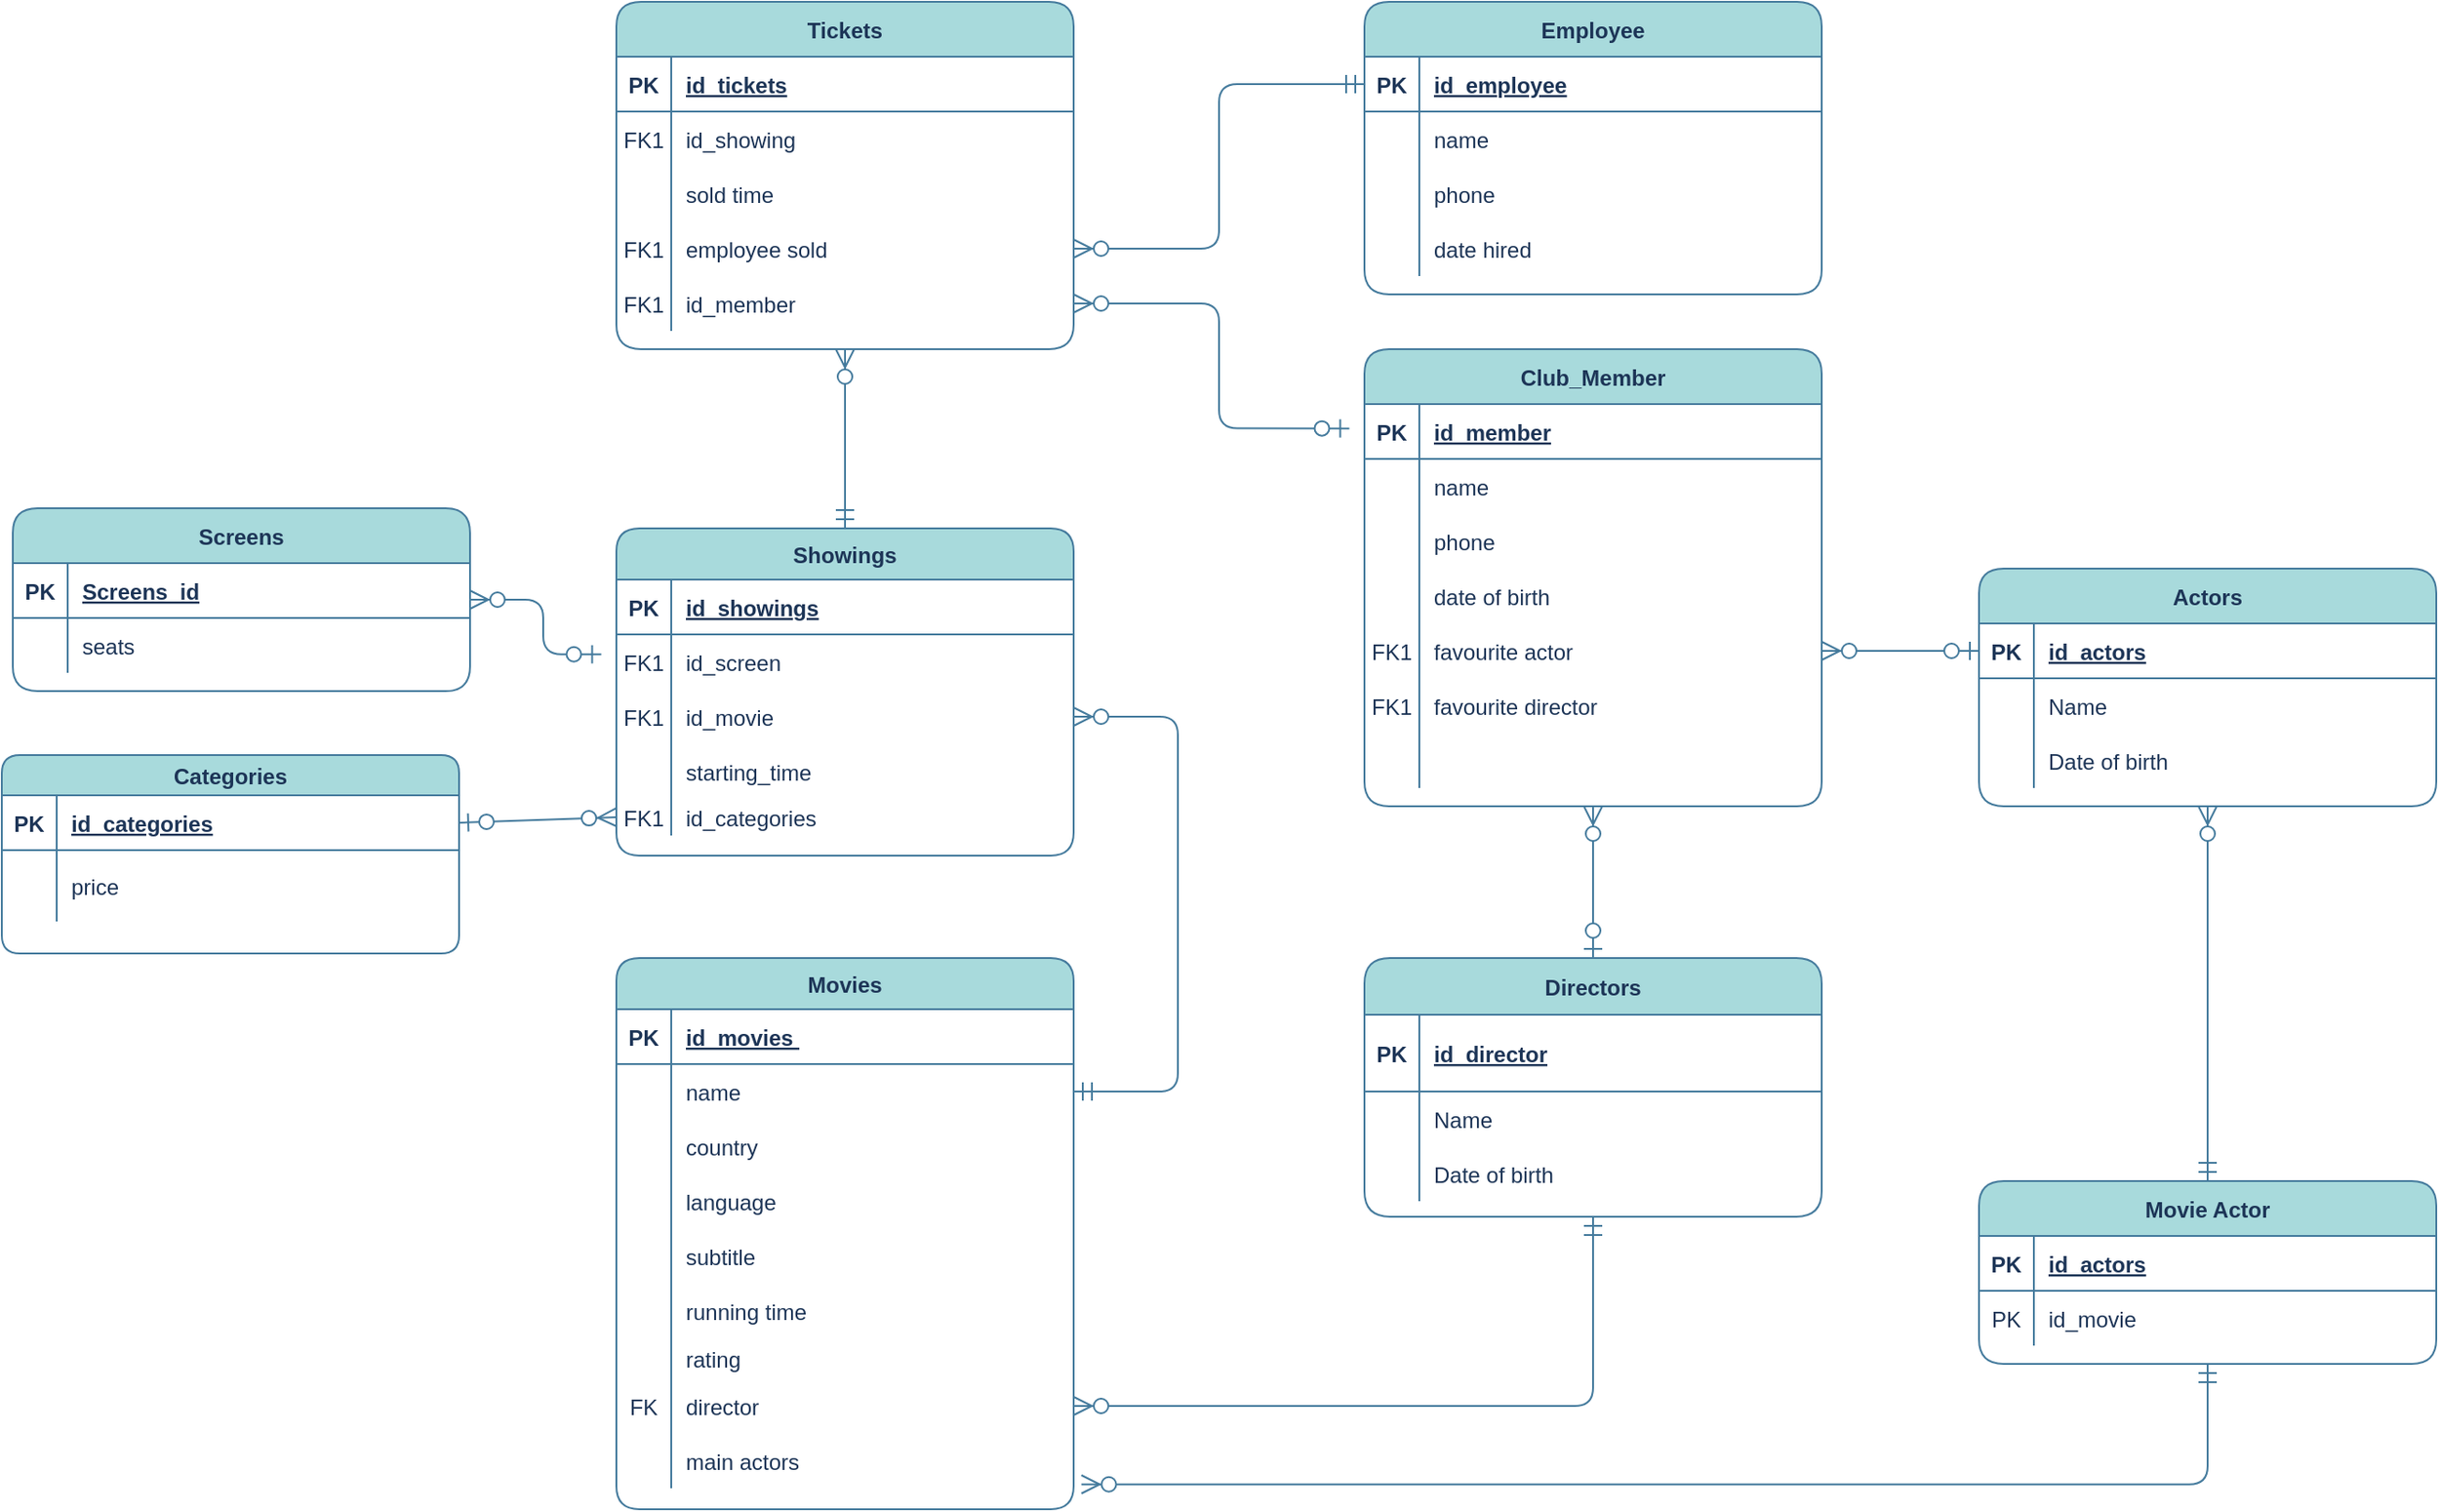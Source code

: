<mxfile version="26.0.13">
  <diagram id="R2lEEEUBdFMjLlhIrx00" name="Page-1">
    <mxGraphModel dx="1913" dy="2176" grid="0" gridSize="8" guides="1" tooltips="1" connect="1" arrows="1" fold="1" page="0" pageScale="1" pageWidth="850" pageHeight="1100" background="none" math="0" shadow="0" adaptiveColors="auto" extFonts="Permanent Marker^https://fonts.googleapis.com/css?family=Permanent+Marker">
      <root>
        <mxCell id="0" />
        <mxCell id="1" parent="0" />
        <mxCell id="C-vyLk0tnHw3VtMMgP7b-2" value="Movies" style="shape=table;startSize=28;container=1;collapsible=1;childLayout=tableLayout;fixedRows=1;rowLines=0;fontStyle=1;align=center;resizeLast=1;labelBackgroundColor=none;fillColor=#A8DADC;strokeColor=#457B9D;fontColor=#1D3557;rounded=1;" parent="1" vertex="1">
          <mxGeometry x="81" y="-497" width="250" height="301.5" as="geometry" />
        </mxCell>
        <mxCell id="C-vyLk0tnHw3VtMMgP7b-3" value="" style="shape=partialRectangle;collapsible=0;dropTarget=0;pointerEvents=0;fillColor=none;points=[[0,0.5],[1,0.5]];portConstraint=eastwest;top=0;left=0;right=0;bottom=1;labelBackgroundColor=none;strokeColor=#457B9D;fontColor=#1D3557;rounded=1;" parent="C-vyLk0tnHw3VtMMgP7b-2" vertex="1">
          <mxGeometry y="28" width="250" height="30" as="geometry" />
        </mxCell>
        <mxCell id="C-vyLk0tnHw3VtMMgP7b-4" value="PK" style="shape=partialRectangle;overflow=hidden;connectable=0;fillColor=none;top=0;left=0;bottom=0;right=0;fontStyle=1;labelBackgroundColor=none;strokeColor=#457B9D;fontColor=#1D3557;rounded=1;" parent="C-vyLk0tnHw3VtMMgP7b-3" vertex="1">
          <mxGeometry width="30" height="30" as="geometry">
            <mxRectangle width="30" height="30" as="alternateBounds" />
          </mxGeometry>
        </mxCell>
        <mxCell id="C-vyLk0tnHw3VtMMgP7b-5" value="id_movies " style="shape=partialRectangle;overflow=hidden;connectable=0;fillColor=none;top=0;left=0;bottom=0;right=0;align=left;spacingLeft=6;fontStyle=5;labelBackgroundColor=none;strokeColor=#457B9D;fontColor=#1D3557;rounded=1;" parent="C-vyLk0tnHw3VtMMgP7b-3" vertex="1">
          <mxGeometry x="30" width="220" height="30" as="geometry">
            <mxRectangle width="220" height="30" as="alternateBounds" />
          </mxGeometry>
        </mxCell>
        <mxCell id="C-vyLk0tnHw3VtMMgP7b-6" value="" style="shape=partialRectangle;collapsible=0;dropTarget=0;pointerEvents=0;fillColor=none;points=[[0,0.5],[1,0.5]];portConstraint=eastwest;top=0;left=0;right=0;bottom=0;labelBackgroundColor=none;strokeColor=#457B9D;fontColor=#1D3557;rounded=1;" parent="C-vyLk0tnHw3VtMMgP7b-2" vertex="1">
          <mxGeometry y="58" width="250" height="30" as="geometry" />
        </mxCell>
        <mxCell id="C-vyLk0tnHw3VtMMgP7b-7" value="" style="shape=partialRectangle;overflow=hidden;connectable=0;fillColor=none;top=0;left=0;bottom=0;right=0;labelBackgroundColor=none;strokeColor=#457B9D;fontColor=#1D3557;rounded=1;" parent="C-vyLk0tnHw3VtMMgP7b-6" vertex="1">
          <mxGeometry width="30" height="30" as="geometry">
            <mxRectangle width="30" height="30" as="alternateBounds" />
          </mxGeometry>
        </mxCell>
        <mxCell id="C-vyLk0tnHw3VtMMgP7b-8" value="name" style="shape=partialRectangle;overflow=hidden;connectable=0;fillColor=none;top=0;left=0;bottom=0;right=0;align=left;spacingLeft=6;labelBackgroundColor=none;strokeColor=#457B9D;fontColor=#1D3557;rounded=1;" parent="C-vyLk0tnHw3VtMMgP7b-6" vertex="1">
          <mxGeometry x="30" width="220" height="30" as="geometry">
            <mxRectangle width="220" height="30" as="alternateBounds" />
          </mxGeometry>
        </mxCell>
        <mxCell id="C-vyLk0tnHw3VtMMgP7b-9" value="" style="shape=partialRectangle;collapsible=0;dropTarget=0;pointerEvents=0;fillColor=none;points=[[0,0.5],[1,0.5]];portConstraint=eastwest;top=0;left=0;right=0;bottom=0;labelBackgroundColor=none;strokeColor=#457B9D;fontColor=#1D3557;rounded=1;" parent="C-vyLk0tnHw3VtMMgP7b-2" vertex="1">
          <mxGeometry y="88" width="250" height="30" as="geometry" />
        </mxCell>
        <mxCell id="C-vyLk0tnHw3VtMMgP7b-10" value="" style="shape=partialRectangle;overflow=hidden;connectable=0;fillColor=none;top=0;left=0;bottom=0;right=0;labelBackgroundColor=none;strokeColor=#457B9D;fontColor=#1D3557;rounded=1;" parent="C-vyLk0tnHw3VtMMgP7b-9" vertex="1">
          <mxGeometry width="30" height="30" as="geometry">
            <mxRectangle width="30" height="30" as="alternateBounds" />
          </mxGeometry>
        </mxCell>
        <mxCell id="C-vyLk0tnHw3VtMMgP7b-11" value="country" style="shape=partialRectangle;overflow=hidden;connectable=0;fillColor=none;top=0;left=0;bottom=0;right=0;align=left;spacingLeft=6;labelBackgroundColor=none;strokeColor=#457B9D;fontColor=#1D3557;rounded=1;" parent="C-vyLk0tnHw3VtMMgP7b-9" vertex="1">
          <mxGeometry x="30" width="220" height="30" as="geometry">
            <mxRectangle width="220" height="30" as="alternateBounds" />
          </mxGeometry>
        </mxCell>
        <mxCell id="Rgmt9jGIF12TyzHZUMF7-8" value="" style="shape=partialRectangle;collapsible=0;dropTarget=0;pointerEvents=0;fillColor=none;points=[[0,0.5],[1,0.5]];portConstraint=eastwest;top=0;left=0;right=0;bottom=0;labelBackgroundColor=none;strokeColor=#457B9D;fontColor=#1D3557;rounded=1;" parent="C-vyLk0tnHw3VtMMgP7b-2" vertex="1">
          <mxGeometry y="118" width="250" height="30" as="geometry" />
        </mxCell>
        <mxCell id="Rgmt9jGIF12TyzHZUMF7-9" value="" style="shape=partialRectangle;overflow=hidden;connectable=0;fillColor=none;top=0;left=0;bottom=0;right=0;labelBackgroundColor=none;strokeColor=#457B9D;fontColor=#1D3557;rounded=1;" parent="Rgmt9jGIF12TyzHZUMF7-8" vertex="1">
          <mxGeometry width="30" height="30" as="geometry">
            <mxRectangle width="30" height="30" as="alternateBounds" />
          </mxGeometry>
        </mxCell>
        <mxCell id="Rgmt9jGIF12TyzHZUMF7-10" value="language" style="shape=partialRectangle;overflow=hidden;connectable=0;fillColor=none;top=0;left=0;bottom=0;right=0;align=left;spacingLeft=6;labelBackgroundColor=none;strokeColor=#457B9D;fontColor=#1D3557;rounded=1;" parent="Rgmt9jGIF12TyzHZUMF7-8" vertex="1">
          <mxGeometry x="30" width="220" height="30" as="geometry">
            <mxRectangle width="220" height="30" as="alternateBounds" />
          </mxGeometry>
        </mxCell>
        <mxCell id="Rgmt9jGIF12TyzHZUMF7-37" value="" style="shape=partialRectangle;collapsible=0;dropTarget=0;pointerEvents=0;fillColor=none;points=[[0,0.5],[1,0.5]];portConstraint=eastwest;top=0;left=0;right=0;bottom=0;labelBackgroundColor=none;strokeColor=#457B9D;fontColor=#1D3557;rounded=1;" parent="C-vyLk0tnHw3VtMMgP7b-2" vertex="1">
          <mxGeometry y="148" width="250" height="30" as="geometry" />
        </mxCell>
        <mxCell id="Rgmt9jGIF12TyzHZUMF7-38" value="" style="shape=partialRectangle;overflow=hidden;connectable=0;fillColor=none;top=0;left=0;bottom=0;right=0;labelBackgroundColor=none;strokeColor=#457B9D;fontColor=#1D3557;rounded=1;" parent="Rgmt9jGIF12TyzHZUMF7-37" vertex="1">
          <mxGeometry width="30" height="30" as="geometry">
            <mxRectangle width="30" height="30" as="alternateBounds" />
          </mxGeometry>
        </mxCell>
        <mxCell id="Rgmt9jGIF12TyzHZUMF7-39" value="subtitle" style="shape=partialRectangle;overflow=hidden;connectable=0;fillColor=none;top=0;left=0;bottom=0;right=0;align=left;spacingLeft=6;labelBackgroundColor=none;strokeColor=#457B9D;fontColor=#1D3557;rounded=1;" parent="Rgmt9jGIF12TyzHZUMF7-37" vertex="1">
          <mxGeometry x="30" width="220" height="30" as="geometry">
            <mxRectangle width="220" height="30" as="alternateBounds" />
          </mxGeometry>
        </mxCell>
        <mxCell id="Rgmt9jGIF12TyzHZUMF7-40" value="" style="shape=partialRectangle;collapsible=0;dropTarget=0;pointerEvents=0;fillColor=none;points=[[0,0.5],[1,0.5]];portConstraint=eastwest;top=0;left=0;right=0;bottom=0;labelBackgroundColor=none;strokeColor=#457B9D;fontColor=#1D3557;rounded=1;" parent="C-vyLk0tnHw3VtMMgP7b-2" vertex="1">
          <mxGeometry y="178" width="250" height="30" as="geometry" />
        </mxCell>
        <mxCell id="Rgmt9jGIF12TyzHZUMF7-41" value="" style="shape=partialRectangle;overflow=hidden;connectable=0;fillColor=none;top=0;left=0;bottom=0;right=0;labelBackgroundColor=none;strokeColor=#457B9D;fontColor=#1D3557;rounded=1;" parent="Rgmt9jGIF12TyzHZUMF7-40" vertex="1">
          <mxGeometry width="30" height="30" as="geometry">
            <mxRectangle width="30" height="30" as="alternateBounds" />
          </mxGeometry>
        </mxCell>
        <mxCell id="Rgmt9jGIF12TyzHZUMF7-42" value="running time" style="shape=partialRectangle;overflow=hidden;connectable=0;fillColor=none;top=0;left=0;bottom=0;right=0;align=left;spacingLeft=6;labelBackgroundColor=none;strokeColor=#457B9D;fontColor=#1D3557;rounded=1;" parent="Rgmt9jGIF12TyzHZUMF7-40" vertex="1">
          <mxGeometry x="30" width="220" height="30" as="geometry">
            <mxRectangle width="220" height="30" as="alternateBounds" />
          </mxGeometry>
        </mxCell>
        <mxCell id="Rgmt9jGIF12TyzHZUMF7-43" value="" style="shape=partialRectangle;collapsible=0;dropTarget=0;pointerEvents=0;fillColor=none;points=[[0,0.5],[1,0.5]];portConstraint=eastwest;top=0;left=0;right=0;bottom=0;labelBackgroundColor=none;strokeColor=#457B9D;fontColor=#1D3557;rounded=1;" parent="C-vyLk0tnHw3VtMMgP7b-2" vertex="1">
          <mxGeometry y="208" width="250" height="22" as="geometry" />
        </mxCell>
        <mxCell id="Rgmt9jGIF12TyzHZUMF7-44" value="" style="shape=partialRectangle;overflow=hidden;connectable=0;fillColor=none;top=0;left=0;bottom=0;right=0;labelBackgroundColor=none;strokeColor=#457B9D;fontColor=#1D3557;rounded=1;" parent="Rgmt9jGIF12TyzHZUMF7-43" vertex="1">
          <mxGeometry width="30" height="22" as="geometry">
            <mxRectangle width="30" height="22" as="alternateBounds" />
          </mxGeometry>
        </mxCell>
        <mxCell id="Rgmt9jGIF12TyzHZUMF7-45" value="rating" style="shape=partialRectangle;overflow=hidden;connectable=0;fillColor=none;top=0;left=0;bottom=0;right=0;align=left;spacingLeft=6;labelBackgroundColor=none;strokeColor=#457B9D;fontColor=#1D3557;rounded=1;" parent="Rgmt9jGIF12TyzHZUMF7-43" vertex="1">
          <mxGeometry x="30" width="220" height="22" as="geometry">
            <mxRectangle width="220" height="22" as="alternateBounds" />
          </mxGeometry>
        </mxCell>
        <mxCell id="Rgmt9jGIF12TyzHZUMF7-46" value="" style="shape=partialRectangle;collapsible=0;dropTarget=0;pointerEvents=0;fillColor=none;points=[[0,0.5],[1,0.5]];portConstraint=eastwest;top=0;left=0;right=0;bottom=0;labelBackgroundColor=none;strokeColor=#457B9D;fontColor=#1D3557;rounded=1;" parent="C-vyLk0tnHw3VtMMgP7b-2" vertex="1">
          <mxGeometry y="230" width="250" height="30" as="geometry" />
        </mxCell>
        <mxCell id="Rgmt9jGIF12TyzHZUMF7-47" value="FK" style="shape=partialRectangle;overflow=hidden;connectable=0;fillColor=none;top=0;left=0;bottom=0;right=0;labelBackgroundColor=none;strokeColor=#457B9D;fontColor=#1D3557;rounded=1;" parent="Rgmt9jGIF12TyzHZUMF7-46" vertex="1">
          <mxGeometry width="30" height="30" as="geometry">
            <mxRectangle width="30" height="30" as="alternateBounds" />
          </mxGeometry>
        </mxCell>
        <mxCell id="Rgmt9jGIF12TyzHZUMF7-48" value="director" style="shape=partialRectangle;overflow=hidden;connectable=0;fillColor=none;top=0;left=0;bottom=0;right=0;align=left;spacingLeft=6;labelBackgroundColor=none;strokeColor=#457B9D;fontColor=#1D3557;rounded=1;" parent="Rgmt9jGIF12TyzHZUMF7-46" vertex="1">
          <mxGeometry x="30" width="220" height="30" as="geometry">
            <mxRectangle width="220" height="30" as="alternateBounds" />
          </mxGeometry>
        </mxCell>
        <mxCell id="Rgmt9jGIF12TyzHZUMF7-49" value="" style="shape=partialRectangle;collapsible=0;dropTarget=0;pointerEvents=0;fillColor=none;points=[[0,0.5],[1,0.5]];portConstraint=eastwest;top=0;left=0;right=0;bottom=0;labelBackgroundColor=none;strokeColor=#457B9D;fontColor=#1D3557;rounded=1;" parent="C-vyLk0tnHw3VtMMgP7b-2" vertex="1">
          <mxGeometry y="260" width="250" height="30" as="geometry" />
        </mxCell>
        <mxCell id="Rgmt9jGIF12TyzHZUMF7-50" value="" style="shape=partialRectangle;overflow=hidden;connectable=0;fillColor=none;top=0;left=0;bottom=0;right=0;labelBackgroundColor=none;strokeColor=#457B9D;fontColor=#1D3557;rounded=1;" parent="Rgmt9jGIF12TyzHZUMF7-49" vertex="1">
          <mxGeometry width="30" height="30" as="geometry">
            <mxRectangle width="30" height="30" as="alternateBounds" />
          </mxGeometry>
        </mxCell>
        <mxCell id="Rgmt9jGIF12TyzHZUMF7-51" value="main actors" style="shape=partialRectangle;overflow=hidden;connectable=0;fillColor=none;top=0;left=0;bottom=0;right=0;align=left;spacingLeft=6;labelBackgroundColor=none;strokeColor=#457B9D;fontColor=#1D3557;rounded=1;" parent="Rgmt9jGIF12TyzHZUMF7-49" vertex="1">
          <mxGeometry x="30" width="220" height="30" as="geometry">
            <mxRectangle width="220" height="30" as="alternateBounds" />
          </mxGeometry>
        </mxCell>
        <mxCell id="C-vyLk0tnHw3VtMMgP7b-13" value="Directors" style="shape=table;startSize=31;container=1;collapsible=1;childLayout=tableLayout;fixedRows=1;rowLines=0;fontStyle=1;align=center;resizeLast=1;labelBackgroundColor=none;fillColor=#A8DADC;strokeColor=#457B9D;fontColor=#1D3557;rounded=1;" parent="1" vertex="1">
          <mxGeometry x="490" y="-497" width="250" height="141.5" as="geometry" />
        </mxCell>
        <mxCell id="C-vyLk0tnHw3VtMMgP7b-14" value="" style="shape=partialRectangle;collapsible=0;dropTarget=0;pointerEvents=0;fillColor=none;points=[[0,0.5],[1,0.5]];portConstraint=eastwest;top=0;left=0;right=0;bottom=1;labelBackgroundColor=none;strokeColor=#457B9D;fontColor=#1D3557;rounded=1;" parent="C-vyLk0tnHw3VtMMgP7b-13" vertex="1">
          <mxGeometry y="31" width="250" height="42" as="geometry" />
        </mxCell>
        <mxCell id="C-vyLk0tnHw3VtMMgP7b-15" value="PK" style="shape=partialRectangle;overflow=hidden;connectable=0;fillColor=none;top=0;left=0;bottom=0;right=0;fontStyle=1;labelBackgroundColor=none;strokeColor=#457B9D;fontColor=#1D3557;rounded=1;" parent="C-vyLk0tnHw3VtMMgP7b-14" vertex="1">
          <mxGeometry width="30" height="42" as="geometry">
            <mxRectangle width="30" height="42" as="alternateBounds" />
          </mxGeometry>
        </mxCell>
        <mxCell id="C-vyLk0tnHw3VtMMgP7b-16" value="id_director" style="shape=partialRectangle;overflow=hidden;connectable=0;fillColor=none;top=0;left=0;bottom=0;right=0;align=left;spacingLeft=6;fontStyle=5;labelBackgroundColor=none;strokeColor=#457B9D;fontColor=#1D3557;rounded=1;" parent="C-vyLk0tnHw3VtMMgP7b-14" vertex="1">
          <mxGeometry x="30" width="220" height="42" as="geometry">
            <mxRectangle width="220" height="42" as="alternateBounds" />
          </mxGeometry>
        </mxCell>
        <mxCell id="C-vyLk0tnHw3VtMMgP7b-17" value="" style="shape=partialRectangle;collapsible=0;dropTarget=0;pointerEvents=0;fillColor=none;points=[[0,0.5],[1,0.5]];portConstraint=eastwest;top=0;left=0;right=0;bottom=0;labelBackgroundColor=none;strokeColor=#457B9D;fontColor=#1D3557;rounded=1;" parent="C-vyLk0tnHw3VtMMgP7b-13" vertex="1">
          <mxGeometry y="73" width="250" height="30" as="geometry" />
        </mxCell>
        <mxCell id="C-vyLk0tnHw3VtMMgP7b-18" value="" style="shape=partialRectangle;overflow=hidden;connectable=0;fillColor=none;top=0;left=0;bottom=0;right=0;labelBackgroundColor=none;strokeColor=#457B9D;fontColor=#1D3557;rounded=1;" parent="C-vyLk0tnHw3VtMMgP7b-17" vertex="1">
          <mxGeometry width="30" height="30" as="geometry">
            <mxRectangle width="30" height="30" as="alternateBounds" />
          </mxGeometry>
        </mxCell>
        <mxCell id="C-vyLk0tnHw3VtMMgP7b-19" value="Name" style="shape=partialRectangle;overflow=hidden;connectable=0;fillColor=none;top=0;left=0;bottom=0;right=0;align=left;spacingLeft=6;labelBackgroundColor=none;strokeColor=#457B9D;fontColor=#1D3557;rounded=1;" parent="C-vyLk0tnHw3VtMMgP7b-17" vertex="1">
          <mxGeometry x="30" width="220" height="30" as="geometry">
            <mxRectangle width="220" height="30" as="alternateBounds" />
          </mxGeometry>
        </mxCell>
        <mxCell id="Rgmt9jGIF12TyzHZUMF7-204" value="" style="shape=partialRectangle;collapsible=0;dropTarget=0;pointerEvents=0;fillColor=none;points=[[0,0.5],[1,0.5]];portConstraint=eastwest;top=0;left=0;right=0;bottom=0;labelBackgroundColor=none;strokeColor=#457B9D;fontColor=#1D3557;rounded=1;" parent="C-vyLk0tnHw3VtMMgP7b-13" vertex="1">
          <mxGeometry y="103" width="250" height="30" as="geometry" />
        </mxCell>
        <mxCell id="Rgmt9jGIF12TyzHZUMF7-205" value="" style="shape=partialRectangle;overflow=hidden;connectable=0;fillColor=none;top=0;left=0;bottom=0;right=0;labelBackgroundColor=none;strokeColor=#457B9D;fontColor=#1D3557;rounded=1;" parent="Rgmt9jGIF12TyzHZUMF7-204" vertex="1">
          <mxGeometry width="30" height="30" as="geometry">
            <mxRectangle width="30" height="30" as="alternateBounds" />
          </mxGeometry>
        </mxCell>
        <mxCell id="Rgmt9jGIF12TyzHZUMF7-206" value="Date of birth" style="shape=partialRectangle;overflow=hidden;connectable=0;fillColor=none;top=0;left=0;bottom=0;right=0;align=left;spacingLeft=6;labelBackgroundColor=none;strokeColor=#457B9D;fontColor=#1D3557;rounded=1;" parent="Rgmt9jGIF12TyzHZUMF7-204" vertex="1">
          <mxGeometry x="30" width="220" height="30" as="geometry">
            <mxRectangle width="220" height="30" as="alternateBounds" />
          </mxGeometry>
        </mxCell>
        <mxCell id="C-vyLk0tnHw3VtMMgP7b-23" value="Screens" style="shape=table;startSize=30;container=1;collapsible=1;childLayout=tableLayout;fixedRows=1;rowLines=0;fontStyle=1;align=center;resizeLast=1;labelBackgroundColor=none;fillColor=#A8DADC;strokeColor=#457B9D;fontColor=#1D3557;rounded=1;" parent="1" vertex="1">
          <mxGeometry x="-249" y="-743" width="250" height="100" as="geometry" />
        </mxCell>
        <mxCell id="C-vyLk0tnHw3VtMMgP7b-24" value="" style="shape=partialRectangle;collapsible=0;dropTarget=0;pointerEvents=0;fillColor=none;points=[[0,0.5],[1,0.5]];portConstraint=eastwest;top=0;left=0;right=0;bottom=1;labelBackgroundColor=none;strokeColor=#457B9D;fontColor=#1D3557;rounded=1;" parent="C-vyLk0tnHw3VtMMgP7b-23" vertex="1">
          <mxGeometry y="30" width="250" height="30" as="geometry" />
        </mxCell>
        <mxCell id="C-vyLk0tnHw3VtMMgP7b-25" value="PK" style="shape=partialRectangle;overflow=hidden;connectable=0;fillColor=none;top=0;left=0;bottom=0;right=0;fontStyle=1;labelBackgroundColor=none;strokeColor=#457B9D;fontColor=#1D3557;rounded=1;" parent="C-vyLk0tnHw3VtMMgP7b-24" vertex="1">
          <mxGeometry width="30" height="30" as="geometry">
            <mxRectangle width="30" height="30" as="alternateBounds" />
          </mxGeometry>
        </mxCell>
        <mxCell id="C-vyLk0tnHw3VtMMgP7b-26" value="Screens_id" style="shape=partialRectangle;overflow=hidden;connectable=0;fillColor=none;top=0;left=0;bottom=0;right=0;align=left;spacingLeft=6;fontStyle=5;labelBackgroundColor=none;strokeColor=#457B9D;fontColor=#1D3557;rounded=1;" parent="C-vyLk0tnHw3VtMMgP7b-24" vertex="1">
          <mxGeometry x="30" width="220" height="30" as="geometry">
            <mxRectangle width="220" height="30" as="alternateBounds" />
          </mxGeometry>
        </mxCell>
        <mxCell id="C-vyLk0tnHw3VtMMgP7b-27" value="" style="shape=partialRectangle;collapsible=0;dropTarget=0;pointerEvents=0;fillColor=none;points=[[0,0.5],[1,0.5]];portConstraint=eastwest;top=0;left=0;right=0;bottom=0;labelBackgroundColor=none;strokeColor=#457B9D;fontColor=#1D3557;rounded=1;" parent="C-vyLk0tnHw3VtMMgP7b-23" vertex="1">
          <mxGeometry y="60" width="250" height="30" as="geometry" />
        </mxCell>
        <mxCell id="C-vyLk0tnHw3VtMMgP7b-28" value="" style="shape=partialRectangle;overflow=hidden;connectable=0;fillColor=none;top=0;left=0;bottom=0;right=0;labelBackgroundColor=none;strokeColor=#457B9D;fontColor=#1D3557;rounded=1;" parent="C-vyLk0tnHw3VtMMgP7b-27" vertex="1">
          <mxGeometry width="30" height="30" as="geometry">
            <mxRectangle width="30" height="30" as="alternateBounds" />
          </mxGeometry>
        </mxCell>
        <mxCell id="C-vyLk0tnHw3VtMMgP7b-29" value="seats" style="shape=partialRectangle;overflow=hidden;connectable=0;fillColor=none;top=0;left=0;bottom=0;right=0;align=left;spacingLeft=6;labelBackgroundColor=none;strokeColor=#457B9D;fontColor=#1D3557;rounded=1;" parent="C-vyLk0tnHw3VtMMgP7b-27" vertex="1">
          <mxGeometry x="30" width="220" height="30" as="geometry">
            <mxRectangle width="220" height="30" as="alternateBounds" />
          </mxGeometry>
        </mxCell>
        <mxCell id="Rgmt9jGIF12TyzHZUMF7-52" value="Actors" style="shape=table;startSize=30;container=1;collapsible=1;childLayout=tableLayout;fixedRows=1;rowLines=0;fontStyle=1;align=center;resizeLast=1;labelBackgroundColor=none;fillColor=#A8DADC;strokeColor=#457B9D;fontColor=#1D3557;rounded=1;" parent="1" vertex="1">
          <mxGeometry x="826" y="-710" width="250" height="130" as="geometry" />
        </mxCell>
        <mxCell id="Rgmt9jGIF12TyzHZUMF7-53" value="" style="shape=partialRectangle;collapsible=0;dropTarget=0;pointerEvents=0;fillColor=none;points=[[0,0.5],[1,0.5]];portConstraint=eastwest;top=0;left=0;right=0;bottom=1;labelBackgroundColor=none;strokeColor=#457B9D;fontColor=#1D3557;rounded=1;" parent="Rgmt9jGIF12TyzHZUMF7-52" vertex="1">
          <mxGeometry y="30" width="250" height="30" as="geometry" />
        </mxCell>
        <mxCell id="Rgmt9jGIF12TyzHZUMF7-54" value="PK" style="shape=partialRectangle;overflow=hidden;connectable=0;fillColor=none;top=0;left=0;bottom=0;right=0;fontStyle=1;labelBackgroundColor=none;strokeColor=#457B9D;fontColor=#1D3557;rounded=1;" parent="Rgmt9jGIF12TyzHZUMF7-53" vertex="1">
          <mxGeometry width="30" height="30" as="geometry">
            <mxRectangle width="30" height="30" as="alternateBounds" />
          </mxGeometry>
        </mxCell>
        <mxCell id="Rgmt9jGIF12TyzHZUMF7-55" value="id_actors" style="shape=partialRectangle;overflow=hidden;connectable=0;fillColor=none;top=0;left=0;bottom=0;right=0;align=left;spacingLeft=6;fontStyle=5;labelBackgroundColor=none;strokeColor=#457B9D;fontColor=#1D3557;rounded=1;" parent="Rgmt9jGIF12TyzHZUMF7-53" vertex="1">
          <mxGeometry x="30" width="220" height="30" as="geometry">
            <mxRectangle width="220" height="30" as="alternateBounds" />
          </mxGeometry>
        </mxCell>
        <mxCell id="Rgmt9jGIF12TyzHZUMF7-56" value="" style="shape=partialRectangle;collapsible=0;dropTarget=0;pointerEvents=0;fillColor=none;points=[[0,0.5],[1,0.5]];portConstraint=eastwest;top=0;left=0;right=0;bottom=0;labelBackgroundColor=none;strokeColor=#457B9D;fontColor=#1D3557;rounded=1;" parent="Rgmt9jGIF12TyzHZUMF7-52" vertex="1">
          <mxGeometry y="60" width="250" height="30" as="geometry" />
        </mxCell>
        <mxCell id="Rgmt9jGIF12TyzHZUMF7-57" value="" style="shape=partialRectangle;overflow=hidden;connectable=0;fillColor=none;top=0;left=0;bottom=0;right=0;labelBackgroundColor=none;strokeColor=#457B9D;fontColor=#1D3557;rounded=1;" parent="Rgmt9jGIF12TyzHZUMF7-56" vertex="1">
          <mxGeometry width="30" height="30" as="geometry">
            <mxRectangle width="30" height="30" as="alternateBounds" />
          </mxGeometry>
        </mxCell>
        <mxCell id="Rgmt9jGIF12TyzHZUMF7-58" value="Name" style="shape=partialRectangle;overflow=hidden;connectable=0;fillColor=none;top=0;left=0;bottom=0;right=0;align=left;spacingLeft=6;labelBackgroundColor=none;strokeColor=#457B9D;fontColor=#1D3557;rounded=1;" parent="Rgmt9jGIF12TyzHZUMF7-56" vertex="1">
          <mxGeometry x="30" width="220" height="30" as="geometry">
            <mxRectangle width="220" height="30" as="alternateBounds" />
          </mxGeometry>
        </mxCell>
        <mxCell id="Rgmt9jGIF12TyzHZUMF7-207" value="" style="shape=partialRectangle;collapsible=0;dropTarget=0;pointerEvents=0;fillColor=none;points=[[0,0.5],[1,0.5]];portConstraint=eastwest;top=0;left=0;right=0;bottom=0;labelBackgroundColor=none;strokeColor=#457B9D;fontColor=#1D3557;rounded=1;" parent="Rgmt9jGIF12TyzHZUMF7-52" vertex="1">
          <mxGeometry y="90" width="250" height="30" as="geometry" />
        </mxCell>
        <mxCell id="Rgmt9jGIF12TyzHZUMF7-208" value="" style="shape=partialRectangle;overflow=hidden;connectable=0;fillColor=none;top=0;left=0;bottom=0;right=0;labelBackgroundColor=none;strokeColor=#457B9D;fontColor=#1D3557;rounded=1;" parent="Rgmt9jGIF12TyzHZUMF7-207" vertex="1">
          <mxGeometry width="30" height="30" as="geometry">
            <mxRectangle width="30" height="30" as="alternateBounds" />
          </mxGeometry>
        </mxCell>
        <mxCell id="Rgmt9jGIF12TyzHZUMF7-209" value="Date of birth" style="shape=partialRectangle;overflow=hidden;connectable=0;fillColor=none;top=0;left=0;bottom=0;right=0;align=left;spacingLeft=6;labelBackgroundColor=none;strokeColor=#457B9D;fontColor=#1D3557;rounded=1;" parent="Rgmt9jGIF12TyzHZUMF7-207" vertex="1">
          <mxGeometry x="30" width="220" height="30" as="geometry">
            <mxRectangle width="220" height="30" as="alternateBounds" />
          </mxGeometry>
        </mxCell>
        <mxCell id="Rgmt9jGIF12TyzHZUMF7-59" value="Showings" style="shape=table;startSize=28;container=1;collapsible=1;childLayout=tableLayout;fixedRows=1;rowLines=0;fontStyle=1;align=center;resizeLast=1;labelBackgroundColor=none;fillColor=#A8DADC;strokeColor=#457B9D;fontColor=#1D3557;rounded=1;" parent="1" vertex="1">
          <mxGeometry x="81" y="-732" width="250" height="179" as="geometry" />
        </mxCell>
        <mxCell id="Rgmt9jGIF12TyzHZUMF7-60" value="" style="shape=partialRectangle;collapsible=0;dropTarget=0;pointerEvents=0;fillColor=none;points=[[0,0.5],[1,0.5]];portConstraint=eastwest;top=0;left=0;right=0;bottom=1;labelBackgroundColor=none;strokeColor=#457B9D;fontColor=#1D3557;rounded=1;" parent="Rgmt9jGIF12TyzHZUMF7-59" vertex="1">
          <mxGeometry y="28" width="250" height="30" as="geometry" />
        </mxCell>
        <mxCell id="Rgmt9jGIF12TyzHZUMF7-61" value="PK" style="shape=partialRectangle;overflow=hidden;connectable=0;fillColor=none;top=0;left=0;bottom=0;right=0;fontStyle=1;labelBackgroundColor=none;strokeColor=#457B9D;fontColor=#1D3557;rounded=1;" parent="Rgmt9jGIF12TyzHZUMF7-60" vertex="1">
          <mxGeometry width="30" height="30" as="geometry">
            <mxRectangle width="30" height="30" as="alternateBounds" />
          </mxGeometry>
        </mxCell>
        <mxCell id="Rgmt9jGIF12TyzHZUMF7-62" value="id_showings" style="shape=partialRectangle;overflow=hidden;connectable=0;fillColor=none;top=0;left=0;bottom=0;right=0;align=left;spacingLeft=6;fontStyle=5;labelBackgroundColor=none;strokeColor=#457B9D;fontColor=#1D3557;rounded=1;" parent="Rgmt9jGIF12TyzHZUMF7-60" vertex="1">
          <mxGeometry x="30" width="220" height="30" as="geometry">
            <mxRectangle width="220" height="30" as="alternateBounds" />
          </mxGeometry>
        </mxCell>
        <mxCell id="Rgmt9jGIF12TyzHZUMF7-63" value="" style="shape=partialRectangle;collapsible=0;dropTarget=0;pointerEvents=0;fillColor=none;points=[[0,0.5],[1,0.5]];portConstraint=eastwest;top=0;left=0;right=0;bottom=0;labelBackgroundColor=none;strokeColor=#457B9D;fontColor=#1D3557;rounded=1;" parent="Rgmt9jGIF12TyzHZUMF7-59" vertex="1">
          <mxGeometry y="58" width="250" height="30" as="geometry" />
        </mxCell>
        <mxCell id="Rgmt9jGIF12TyzHZUMF7-64" value="FK1" style="shape=partialRectangle;overflow=hidden;connectable=0;fillColor=none;top=0;left=0;bottom=0;right=0;labelBackgroundColor=none;strokeColor=#457B9D;fontColor=#1D3557;rounded=1;" parent="Rgmt9jGIF12TyzHZUMF7-63" vertex="1">
          <mxGeometry width="30" height="30" as="geometry">
            <mxRectangle width="30" height="30" as="alternateBounds" />
          </mxGeometry>
        </mxCell>
        <mxCell id="Rgmt9jGIF12TyzHZUMF7-65" value="id_screen" style="shape=partialRectangle;overflow=hidden;connectable=0;fillColor=none;top=0;left=0;bottom=0;right=0;align=left;spacingLeft=6;labelBackgroundColor=none;strokeColor=#457B9D;fontColor=#1D3557;rounded=1;" parent="Rgmt9jGIF12TyzHZUMF7-63" vertex="1">
          <mxGeometry x="30" width="220" height="30" as="geometry">
            <mxRectangle width="220" height="30" as="alternateBounds" />
          </mxGeometry>
        </mxCell>
        <mxCell id="Rgmt9jGIF12TyzHZUMF7-66" value="" style="shape=partialRectangle;collapsible=0;dropTarget=0;pointerEvents=0;fillColor=none;points=[[0,0.5],[1,0.5]];portConstraint=eastwest;top=0;left=0;right=0;bottom=0;labelBackgroundColor=none;strokeColor=#457B9D;fontColor=#1D3557;rounded=1;" parent="Rgmt9jGIF12TyzHZUMF7-59" vertex="1">
          <mxGeometry y="88" width="250" height="30" as="geometry" />
        </mxCell>
        <mxCell id="Rgmt9jGIF12TyzHZUMF7-67" value="FK1" style="shape=partialRectangle;overflow=hidden;connectable=0;fillColor=none;top=0;left=0;bottom=0;right=0;labelBackgroundColor=none;strokeColor=#457B9D;fontColor=#1D3557;rounded=1;" parent="Rgmt9jGIF12TyzHZUMF7-66" vertex="1">
          <mxGeometry width="30" height="30" as="geometry">
            <mxRectangle width="30" height="30" as="alternateBounds" />
          </mxGeometry>
        </mxCell>
        <mxCell id="Rgmt9jGIF12TyzHZUMF7-68" value="id_movie" style="shape=partialRectangle;overflow=hidden;connectable=0;fillColor=none;top=0;left=0;bottom=0;right=0;align=left;spacingLeft=6;labelBackgroundColor=none;strokeColor=#457B9D;fontColor=#1D3557;rounded=1;" parent="Rgmt9jGIF12TyzHZUMF7-66" vertex="1">
          <mxGeometry x="30" width="220" height="30" as="geometry">
            <mxRectangle width="220" height="30" as="alternateBounds" />
          </mxGeometry>
        </mxCell>
        <mxCell id="Rgmt9jGIF12TyzHZUMF7-69" value="" style="shape=partialRectangle;collapsible=0;dropTarget=0;pointerEvents=0;fillColor=none;points=[[0,0.5],[1,0.5]];portConstraint=eastwest;top=0;left=0;right=0;bottom=0;labelBackgroundColor=none;strokeColor=#457B9D;fontColor=#1D3557;rounded=1;" parent="Rgmt9jGIF12TyzHZUMF7-59" vertex="1">
          <mxGeometry y="118" width="250" height="30" as="geometry" />
        </mxCell>
        <mxCell id="Rgmt9jGIF12TyzHZUMF7-70" value="" style="shape=partialRectangle;overflow=hidden;connectable=0;fillColor=none;top=0;left=0;bottom=0;right=0;labelBackgroundColor=none;strokeColor=#457B9D;fontColor=#1D3557;rounded=1;" parent="Rgmt9jGIF12TyzHZUMF7-69" vertex="1">
          <mxGeometry width="30" height="30" as="geometry">
            <mxRectangle width="30" height="30" as="alternateBounds" />
          </mxGeometry>
        </mxCell>
        <mxCell id="Rgmt9jGIF12TyzHZUMF7-71" value="starting_time" style="shape=partialRectangle;overflow=hidden;connectable=0;fillColor=none;top=0;left=0;bottom=0;right=0;align=left;spacingLeft=6;labelBackgroundColor=none;strokeColor=#457B9D;fontColor=#1D3557;rounded=1;" parent="Rgmt9jGIF12TyzHZUMF7-69" vertex="1">
          <mxGeometry x="30" width="220" height="30" as="geometry">
            <mxRectangle width="220" height="30" as="alternateBounds" />
          </mxGeometry>
        </mxCell>
        <mxCell id="Rgmt9jGIF12TyzHZUMF7-198" value="" style="shape=partialRectangle;collapsible=0;dropTarget=0;pointerEvents=0;fillColor=none;points=[[0,0.5],[1,0.5]];portConstraint=eastwest;top=0;left=0;right=0;bottom=0;labelBackgroundColor=none;strokeColor=#457B9D;fontColor=#1D3557;rounded=1;" parent="Rgmt9jGIF12TyzHZUMF7-59" vertex="1">
          <mxGeometry y="148" width="250" height="20" as="geometry" />
        </mxCell>
        <mxCell id="Rgmt9jGIF12TyzHZUMF7-199" value="FK1" style="shape=partialRectangle;overflow=hidden;connectable=0;fillColor=none;top=0;left=0;bottom=0;right=0;labelBackgroundColor=none;strokeColor=#457B9D;fontColor=#1D3557;rounded=1;" parent="Rgmt9jGIF12TyzHZUMF7-198" vertex="1">
          <mxGeometry width="30" height="20" as="geometry">
            <mxRectangle width="30" height="20" as="alternateBounds" />
          </mxGeometry>
        </mxCell>
        <mxCell id="Rgmt9jGIF12TyzHZUMF7-200" value="id_categories" style="shape=partialRectangle;overflow=hidden;connectable=0;fillColor=none;top=0;left=0;bottom=0;right=0;align=left;spacingLeft=6;labelBackgroundColor=none;strokeColor=#457B9D;fontColor=#1D3557;rounded=1;" parent="Rgmt9jGIF12TyzHZUMF7-198" vertex="1">
          <mxGeometry x="30" width="220" height="20" as="geometry">
            <mxRectangle width="220" height="20" as="alternateBounds" />
          </mxGeometry>
        </mxCell>
        <mxCell id="Rgmt9jGIF12TyzHZUMF7-110" value="Tickets" style="shape=table;startSize=30;container=1;collapsible=1;childLayout=tableLayout;fixedRows=1;rowLines=0;fontStyle=1;align=center;resizeLast=1;labelBackgroundColor=none;fillColor=#A8DADC;strokeColor=#457B9D;fontColor=#1D3557;rounded=1;" parent="1" vertex="1">
          <mxGeometry x="81" y="-1020" width="250" height="190" as="geometry" />
        </mxCell>
        <mxCell id="Rgmt9jGIF12TyzHZUMF7-111" value="" style="shape=partialRectangle;collapsible=0;dropTarget=0;pointerEvents=0;fillColor=none;points=[[0,0.5],[1,0.5]];portConstraint=eastwest;top=0;left=0;right=0;bottom=1;labelBackgroundColor=none;strokeColor=#457B9D;fontColor=#1D3557;rounded=1;" parent="Rgmt9jGIF12TyzHZUMF7-110" vertex="1">
          <mxGeometry y="30" width="250" height="30" as="geometry" />
        </mxCell>
        <mxCell id="Rgmt9jGIF12TyzHZUMF7-112" value="PK" style="shape=partialRectangle;overflow=hidden;connectable=0;fillColor=none;top=0;left=0;bottom=0;right=0;fontStyle=1;labelBackgroundColor=none;strokeColor=#457B9D;fontColor=#1D3557;rounded=1;" parent="Rgmt9jGIF12TyzHZUMF7-111" vertex="1">
          <mxGeometry width="30" height="30" as="geometry">
            <mxRectangle width="30" height="30" as="alternateBounds" />
          </mxGeometry>
        </mxCell>
        <mxCell id="Rgmt9jGIF12TyzHZUMF7-113" value="id_tickets" style="shape=partialRectangle;overflow=hidden;connectable=0;fillColor=none;top=0;left=0;bottom=0;right=0;align=left;spacingLeft=6;fontStyle=5;labelBackgroundColor=none;strokeColor=#457B9D;fontColor=#1D3557;rounded=1;" parent="Rgmt9jGIF12TyzHZUMF7-111" vertex="1">
          <mxGeometry x="30" width="220" height="30" as="geometry">
            <mxRectangle width="220" height="30" as="alternateBounds" />
          </mxGeometry>
        </mxCell>
        <mxCell id="Rgmt9jGIF12TyzHZUMF7-114" value="" style="shape=partialRectangle;collapsible=0;dropTarget=0;pointerEvents=0;fillColor=none;points=[[0,0.5],[1,0.5]];portConstraint=eastwest;top=0;left=0;right=0;bottom=0;labelBackgroundColor=none;strokeColor=#457B9D;fontColor=#1D3557;rounded=1;" parent="Rgmt9jGIF12TyzHZUMF7-110" vertex="1">
          <mxGeometry y="60" width="250" height="30" as="geometry" />
        </mxCell>
        <mxCell id="Rgmt9jGIF12TyzHZUMF7-115" value="FK1" style="shape=partialRectangle;overflow=hidden;connectable=0;fillColor=none;top=0;left=0;bottom=0;right=0;labelBackgroundColor=none;strokeColor=#457B9D;fontColor=#1D3557;rounded=1;" parent="Rgmt9jGIF12TyzHZUMF7-114" vertex="1">
          <mxGeometry width="30" height="30" as="geometry">
            <mxRectangle width="30" height="30" as="alternateBounds" />
          </mxGeometry>
        </mxCell>
        <mxCell id="Rgmt9jGIF12TyzHZUMF7-116" value="id_showing" style="shape=partialRectangle;overflow=hidden;connectable=0;fillColor=none;top=0;left=0;bottom=0;right=0;align=left;spacingLeft=6;labelBackgroundColor=none;strokeColor=#457B9D;fontColor=#1D3557;rounded=1;" parent="Rgmt9jGIF12TyzHZUMF7-114" vertex="1">
          <mxGeometry x="30" width="220" height="30" as="geometry">
            <mxRectangle width="220" height="30" as="alternateBounds" />
          </mxGeometry>
        </mxCell>
        <mxCell id="Rgmt9jGIF12TyzHZUMF7-170" value="" style="shape=partialRectangle;collapsible=0;dropTarget=0;pointerEvents=0;fillColor=none;points=[[0,0.5],[1,0.5]];portConstraint=eastwest;top=0;left=0;right=0;bottom=0;labelBackgroundColor=none;strokeColor=#457B9D;fontColor=#1D3557;rounded=1;" parent="Rgmt9jGIF12TyzHZUMF7-110" vertex="1">
          <mxGeometry y="90" width="250" height="30" as="geometry" />
        </mxCell>
        <mxCell id="Rgmt9jGIF12TyzHZUMF7-171" value="" style="shape=partialRectangle;overflow=hidden;connectable=0;fillColor=none;top=0;left=0;bottom=0;right=0;labelBackgroundColor=none;strokeColor=#457B9D;fontColor=#1D3557;rounded=1;" parent="Rgmt9jGIF12TyzHZUMF7-170" vertex="1">
          <mxGeometry width="30" height="30" as="geometry">
            <mxRectangle width="30" height="30" as="alternateBounds" />
          </mxGeometry>
        </mxCell>
        <mxCell id="Rgmt9jGIF12TyzHZUMF7-172" value="sold time" style="shape=partialRectangle;overflow=hidden;connectable=0;fillColor=none;top=0;left=0;bottom=0;right=0;align=left;spacingLeft=6;labelBackgroundColor=none;strokeColor=#457B9D;fontColor=#1D3557;rounded=1;" parent="Rgmt9jGIF12TyzHZUMF7-170" vertex="1">
          <mxGeometry x="30" width="220" height="30" as="geometry">
            <mxRectangle width="220" height="30" as="alternateBounds" />
          </mxGeometry>
        </mxCell>
        <mxCell id="Rgmt9jGIF12TyzHZUMF7-173" value="" style="shape=partialRectangle;collapsible=0;dropTarget=0;pointerEvents=0;fillColor=none;points=[[0,0.5],[1,0.5]];portConstraint=eastwest;top=0;left=0;right=0;bottom=0;labelBackgroundColor=none;strokeColor=#457B9D;fontColor=#1D3557;rounded=1;" parent="Rgmt9jGIF12TyzHZUMF7-110" vertex="1">
          <mxGeometry y="120" width="250" height="30" as="geometry" />
        </mxCell>
        <mxCell id="Rgmt9jGIF12TyzHZUMF7-174" value="FK1" style="shape=partialRectangle;overflow=hidden;connectable=0;fillColor=none;top=0;left=0;bottom=0;right=0;labelBackgroundColor=none;strokeColor=#457B9D;fontColor=#1D3557;rounded=1;" parent="Rgmt9jGIF12TyzHZUMF7-173" vertex="1">
          <mxGeometry width="30" height="30" as="geometry">
            <mxRectangle width="30" height="30" as="alternateBounds" />
          </mxGeometry>
        </mxCell>
        <mxCell id="Rgmt9jGIF12TyzHZUMF7-175" value="employee sold" style="shape=partialRectangle;overflow=hidden;connectable=0;fillColor=none;top=0;left=0;bottom=0;right=0;align=left;spacingLeft=6;labelBackgroundColor=none;strokeColor=#457B9D;fontColor=#1D3557;rounded=1;" parent="Rgmt9jGIF12TyzHZUMF7-173" vertex="1">
          <mxGeometry x="30" width="220" height="30" as="geometry">
            <mxRectangle width="220" height="30" as="alternateBounds" />
          </mxGeometry>
        </mxCell>
        <mxCell id="Rgmt9jGIF12TyzHZUMF7-210" value="" style="shape=partialRectangle;collapsible=0;dropTarget=0;pointerEvents=0;fillColor=none;points=[[0,0.5],[1,0.5]];portConstraint=eastwest;top=0;left=0;right=0;bottom=0;labelBackgroundColor=none;strokeColor=#457B9D;fontColor=#1D3557;rounded=1;" parent="Rgmt9jGIF12TyzHZUMF7-110" vertex="1">
          <mxGeometry y="150" width="250" height="30" as="geometry" />
        </mxCell>
        <mxCell id="Rgmt9jGIF12TyzHZUMF7-211" value="FK1" style="shape=partialRectangle;overflow=hidden;connectable=0;fillColor=none;top=0;left=0;bottom=0;right=0;labelBackgroundColor=none;strokeColor=#457B9D;fontColor=#1D3557;rounded=1;" parent="Rgmt9jGIF12TyzHZUMF7-210" vertex="1">
          <mxGeometry width="30" height="30" as="geometry">
            <mxRectangle width="30" height="30" as="alternateBounds" />
          </mxGeometry>
        </mxCell>
        <mxCell id="Rgmt9jGIF12TyzHZUMF7-212" value="id_member" style="shape=partialRectangle;overflow=hidden;connectable=0;fillColor=none;top=0;left=0;bottom=0;right=0;align=left;spacingLeft=6;labelBackgroundColor=none;strokeColor=#457B9D;fontColor=#1D3557;rounded=1;" parent="Rgmt9jGIF12TyzHZUMF7-210" vertex="1">
          <mxGeometry x="30" width="220" height="30" as="geometry">
            <mxRectangle width="220" height="30" as="alternateBounds" />
          </mxGeometry>
        </mxCell>
        <mxCell id="Rgmt9jGIF12TyzHZUMF7-129" value="Employee" style="shape=table;startSize=30;container=1;collapsible=1;childLayout=tableLayout;fixedRows=1;rowLines=0;fontStyle=1;align=center;resizeLast=1;labelBackgroundColor=none;fillColor=#A8DADC;strokeColor=#457B9D;fontColor=#1D3557;rounded=1;" parent="1" vertex="1">
          <mxGeometry x="490" y="-1020" width="250" height="160" as="geometry" />
        </mxCell>
        <mxCell id="Rgmt9jGIF12TyzHZUMF7-130" value="" style="shape=partialRectangle;collapsible=0;dropTarget=0;pointerEvents=0;fillColor=none;points=[[0,0.5],[1,0.5]];portConstraint=eastwest;top=0;left=0;right=0;bottom=1;labelBackgroundColor=none;strokeColor=#457B9D;fontColor=#1D3557;rounded=1;" parent="Rgmt9jGIF12TyzHZUMF7-129" vertex="1">
          <mxGeometry y="30" width="250" height="30" as="geometry" />
        </mxCell>
        <mxCell id="Rgmt9jGIF12TyzHZUMF7-131" value="PK" style="shape=partialRectangle;overflow=hidden;connectable=0;fillColor=none;top=0;left=0;bottom=0;right=0;fontStyle=1;labelBackgroundColor=none;strokeColor=#457B9D;fontColor=#1D3557;rounded=1;" parent="Rgmt9jGIF12TyzHZUMF7-130" vertex="1">
          <mxGeometry width="30" height="30" as="geometry">
            <mxRectangle width="30" height="30" as="alternateBounds" />
          </mxGeometry>
        </mxCell>
        <mxCell id="Rgmt9jGIF12TyzHZUMF7-132" value="id_employee" style="shape=partialRectangle;overflow=hidden;connectable=0;fillColor=none;top=0;left=0;bottom=0;right=0;align=left;spacingLeft=6;fontStyle=5;labelBackgroundColor=none;strokeColor=#457B9D;fontColor=#1D3557;rounded=1;" parent="Rgmt9jGIF12TyzHZUMF7-130" vertex="1">
          <mxGeometry x="30" width="220" height="30" as="geometry">
            <mxRectangle width="220" height="30" as="alternateBounds" />
          </mxGeometry>
        </mxCell>
        <mxCell id="Rgmt9jGIF12TyzHZUMF7-133" value="" style="shape=partialRectangle;collapsible=0;dropTarget=0;pointerEvents=0;fillColor=none;points=[[0,0.5],[1,0.5]];portConstraint=eastwest;top=0;left=0;right=0;bottom=0;labelBackgroundColor=none;strokeColor=#457B9D;fontColor=#1D3557;rounded=1;" parent="Rgmt9jGIF12TyzHZUMF7-129" vertex="1">
          <mxGeometry y="60" width="250" height="30" as="geometry" />
        </mxCell>
        <mxCell id="Rgmt9jGIF12TyzHZUMF7-134" value="" style="shape=partialRectangle;overflow=hidden;connectable=0;fillColor=none;top=0;left=0;bottom=0;right=0;labelBackgroundColor=none;strokeColor=#457B9D;fontColor=#1D3557;rounded=1;" parent="Rgmt9jGIF12TyzHZUMF7-133" vertex="1">
          <mxGeometry width="30" height="30" as="geometry">
            <mxRectangle width="30" height="30" as="alternateBounds" />
          </mxGeometry>
        </mxCell>
        <mxCell id="Rgmt9jGIF12TyzHZUMF7-135" value="name" style="shape=partialRectangle;overflow=hidden;connectable=0;fillColor=none;top=0;left=0;bottom=0;right=0;align=left;spacingLeft=6;labelBackgroundColor=none;strokeColor=#457B9D;fontColor=#1D3557;rounded=1;" parent="Rgmt9jGIF12TyzHZUMF7-133" vertex="1">
          <mxGeometry x="30" width="220" height="30" as="geometry">
            <mxRectangle width="220" height="30" as="alternateBounds" />
          </mxGeometry>
        </mxCell>
        <mxCell id="Rgmt9jGIF12TyzHZUMF7-136" value="" style="shape=partialRectangle;collapsible=0;dropTarget=0;pointerEvents=0;fillColor=none;points=[[0,0.5],[1,0.5]];portConstraint=eastwest;top=0;left=0;right=0;bottom=0;labelBackgroundColor=none;strokeColor=#457B9D;fontColor=#1D3557;rounded=1;" parent="Rgmt9jGIF12TyzHZUMF7-129" vertex="1">
          <mxGeometry y="90" width="250" height="30" as="geometry" />
        </mxCell>
        <mxCell id="Rgmt9jGIF12TyzHZUMF7-137" value="" style="shape=partialRectangle;overflow=hidden;connectable=0;fillColor=none;top=0;left=0;bottom=0;right=0;labelBackgroundColor=none;strokeColor=#457B9D;fontColor=#1D3557;rounded=1;" parent="Rgmt9jGIF12TyzHZUMF7-136" vertex="1">
          <mxGeometry width="30" height="30" as="geometry">
            <mxRectangle width="30" height="30" as="alternateBounds" />
          </mxGeometry>
        </mxCell>
        <mxCell id="Rgmt9jGIF12TyzHZUMF7-138" value="phone" style="shape=partialRectangle;overflow=hidden;connectable=0;fillColor=none;top=0;left=0;bottom=0;right=0;align=left;spacingLeft=6;labelBackgroundColor=none;strokeColor=#457B9D;fontColor=#1D3557;rounded=1;" parent="Rgmt9jGIF12TyzHZUMF7-136" vertex="1">
          <mxGeometry x="30" width="220" height="30" as="geometry">
            <mxRectangle width="220" height="30" as="alternateBounds" />
          </mxGeometry>
        </mxCell>
        <mxCell id="Rgmt9jGIF12TyzHZUMF7-139" value="" style="shape=partialRectangle;collapsible=0;dropTarget=0;pointerEvents=0;fillColor=none;points=[[0,0.5],[1,0.5]];portConstraint=eastwest;top=0;left=0;right=0;bottom=0;labelBackgroundColor=none;strokeColor=#457B9D;fontColor=#1D3557;rounded=1;" parent="Rgmt9jGIF12TyzHZUMF7-129" vertex="1">
          <mxGeometry y="120" width="250" height="30" as="geometry" />
        </mxCell>
        <mxCell id="Rgmt9jGIF12TyzHZUMF7-140" value="" style="shape=partialRectangle;overflow=hidden;connectable=0;fillColor=none;top=0;left=0;bottom=0;right=0;labelBackgroundColor=none;strokeColor=#457B9D;fontColor=#1D3557;rounded=1;" parent="Rgmt9jGIF12TyzHZUMF7-139" vertex="1">
          <mxGeometry width="30" height="30" as="geometry">
            <mxRectangle width="30" height="30" as="alternateBounds" />
          </mxGeometry>
        </mxCell>
        <mxCell id="Rgmt9jGIF12TyzHZUMF7-141" value="date hired" style="shape=partialRectangle;overflow=hidden;connectable=0;fillColor=none;top=0;left=0;bottom=0;right=0;align=left;spacingLeft=6;labelBackgroundColor=none;strokeColor=#457B9D;fontColor=#1D3557;rounded=1;" parent="Rgmt9jGIF12TyzHZUMF7-139" vertex="1">
          <mxGeometry x="30" width="220" height="30" as="geometry">
            <mxRectangle width="220" height="30" as="alternateBounds" />
          </mxGeometry>
        </mxCell>
        <mxCell id="Rgmt9jGIF12TyzHZUMF7-176" value="Club_Member" style="shape=table;startSize=30;container=1;collapsible=1;childLayout=tableLayout;fixedRows=1;rowLines=0;fontStyle=1;align=center;resizeLast=1;labelBackgroundColor=none;fillColor=#A8DADC;strokeColor=#457B9D;fontColor=#1D3557;rounded=1;" parent="1" vertex="1">
          <mxGeometry x="490" y="-830" width="250" height="250" as="geometry" />
        </mxCell>
        <mxCell id="Rgmt9jGIF12TyzHZUMF7-177" value="" style="shape=partialRectangle;collapsible=0;dropTarget=0;pointerEvents=0;fillColor=none;points=[[0,0.5],[1,0.5]];portConstraint=eastwest;top=0;left=0;right=0;bottom=1;labelBackgroundColor=none;strokeColor=#457B9D;fontColor=#1D3557;rounded=1;" parent="Rgmt9jGIF12TyzHZUMF7-176" vertex="1">
          <mxGeometry y="30" width="250" height="30" as="geometry" />
        </mxCell>
        <mxCell id="Rgmt9jGIF12TyzHZUMF7-178" value="PK" style="shape=partialRectangle;overflow=hidden;connectable=0;fillColor=none;top=0;left=0;bottom=0;right=0;fontStyle=1;labelBackgroundColor=none;strokeColor=#457B9D;fontColor=#1D3557;rounded=1;" parent="Rgmt9jGIF12TyzHZUMF7-177" vertex="1">
          <mxGeometry width="30" height="30" as="geometry">
            <mxRectangle width="30" height="30" as="alternateBounds" />
          </mxGeometry>
        </mxCell>
        <mxCell id="Rgmt9jGIF12TyzHZUMF7-179" value="id_member" style="shape=partialRectangle;overflow=hidden;connectable=0;fillColor=none;top=0;left=0;bottom=0;right=0;align=left;spacingLeft=6;fontStyle=5;labelBackgroundColor=none;strokeColor=#457B9D;fontColor=#1D3557;rounded=1;" parent="Rgmt9jGIF12TyzHZUMF7-177" vertex="1">
          <mxGeometry x="30" width="220" height="30" as="geometry">
            <mxRectangle width="220" height="30" as="alternateBounds" />
          </mxGeometry>
        </mxCell>
        <mxCell id="Rgmt9jGIF12TyzHZUMF7-180" value="" style="shape=partialRectangle;collapsible=0;dropTarget=0;pointerEvents=0;fillColor=none;points=[[0,0.5],[1,0.5]];portConstraint=eastwest;top=0;left=0;right=0;bottom=0;labelBackgroundColor=none;strokeColor=#457B9D;fontColor=#1D3557;rounded=1;" parent="Rgmt9jGIF12TyzHZUMF7-176" vertex="1">
          <mxGeometry y="60" width="250" height="30" as="geometry" />
        </mxCell>
        <mxCell id="Rgmt9jGIF12TyzHZUMF7-181" value="" style="shape=partialRectangle;overflow=hidden;connectable=0;fillColor=none;top=0;left=0;bottom=0;right=0;labelBackgroundColor=none;strokeColor=#457B9D;fontColor=#1D3557;rounded=1;" parent="Rgmt9jGIF12TyzHZUMF7-180" vertex="1">
          <mxGeometry width="30" height="30" as="geometry">
            <mxRectangle width="30" height="30" as="alternateBounds" />
          </mxGeometry>
        </mxCell>
        <mxCell id="Rgmt9jGIF12TyzHZUMF7-182" value="name" style="shape=partialRectangle;overflow=hidden;connectable=0;fillColor=none;top=0;left=0;bottom=0;right=0;align=left;spacingLeft=6;labelBackgroundColor=none;strokeColor=#457B9D;fontColor=#1D3557;rounded=1;" parent="Rgmt9jGIF12TyzHZUMF7-180" vertex="1">
          <mxGeometry x="30" width="220" height="30" as="geometry">
            <mxRectangle width="220" height="30" as="alternateBounds" />
          </mxGeometry>
        </mxCell>
        <mxCell id="Rgmt9jGIF12TyzHZUMF7-183" value="" style="shape=partialRectangle;collapsible=0;dropTarget=0;pointerEvents=0;fillColor=none;points=[[0,0.5],[1,0.5]];portConstraint=eastwest;top=0;left=0;right=0;bottom=0;labelBackgroundColor=none;strokeColor=#457B9D;fontColor=#1D3557;rounded=1;" parent="Rgmt9jGIF12TyzHZUMF7-176" vertex="1">
          <mxGeometry y="90" width="250" height="30" as="geometry" />
        </mxCell>
        <mxCell id="Rgmt9jGIF12TyzHZUMF7-184" value="" style="shape=partialRectangle;overflow=hidden;connectable=0;fillColor=none;top=0;left=0;bottom=0;right=0;labelBackgroundColor=none;strokeColor=#457B9D;fontColor=#1D3557;rounded=1;" parent="Rgmt9jGIF12TyzHZUMF7-183" vertex="1">
          <mxGeometry width="30" height="30" as="geometry">
            <mxRectangle width="30" height="30" as="alternateBounds" />
          </mxGeometry>
        </mxCell>
        <mxCell id="Rgmt9jGIF12TyzHZUMF7-185" value="phone" style="shape=partialRectangle;overflow=hidden;connectable=0;fillColor=none;top=0;left=0;bottom=0;right=0;align=left;spacingLeft=6;labelBackgroundColor=none;strokeColor=#457B9D;fontColor=#1D3557;rounded=1;" parent="Rgmt9jGIF12TyzHZUMF7-183" vertex="1">
          <mxGeometry x="30" width="220" height="30" as="geometry">
            <mxRectangle width="220" height="30" as="alternateBounds" />
          </mxGeometry>
        </mxCell>
        <mxCell id="Rgmt9jGIF12TyzHZUMF7-186" value="" style="shape=partialRectangle;collapsible=0;dropTarget=0;pointerEvents=0;fillColor=none;points=[[0,0.5],[1,0.5]];portConstraint=eastwest;top=0;left=0;right=0;bottom=0;labelBackgroundColor=none;strokeColor=#457B9D;fontColor=#1D3557;rounded=1;" parent="Rgmt9jGIF12TyzHZUMF7-176" vertex="1">
          <mxGeometry y="120" width="250" height="30" as="geometry" />
        </mxCell>
        <mxCell id="Rgmt9jGIF12TyzHZUMF7-187" value="" style="shape=partialRectangle;overflow=hidden;connectable=0;fillColor=none;top=0;left=0;bottom=0;right=0;labelBackgroundColor=none;strokeColor=#457B9D;fontColor=#1D3557;rounded=1;" parent="Rgmt9jGIF12TyzHZUMF7-186" vertex="1">
          <mxGeometry width="30" height="30" as="geometry">
            <mxRectangle width="30" height="30" as="alternateBounds" />
          </mxGeometry>
        </mxCell>
        <mxCell id="Rgmt9jGIF12TyzHZUMF7-188" value="date of birth" style="shape=partialRectangle;overflow=hidden;connectable=0;fillColor=none;top=0;left=0;bottom=0;right=0;align=left;spacingLeft=6;labelBackgroundColor=none;strokeColor=#457B9D;fontColor=#1D3557;rounded=1;" parent="Rgmt9jGIF12TyzHZUMF7-186" vertex="1">
          <mxGeometry x="30" width="220" height="30" as="geometry">
            <mxRectangle width="220" height="30" as="alternateBounds" />
          </mxGeometry>
        </mxCell>
        <mxCell id="Rgmt9jGIF12TyzHZUMF7-189" value="" style="shape=partialRectangle;collapsible=0;dropTarget=0;pointerEvents=0;fillColor=none;points=[[0,0.5],[1,0.5]];portConstraint=eastwest;top=0;left=0;right=0;bottom=0;labelBackgroundColor=none;strokeColor=#457B9D;fontColor=#1D3557;rounded=1;" parent="Rgmt9jGIF12TyzHZUMF7-176" vertex="1">
          <mxGeometry y="150" width="250" height="30" as="geometry" />
        </mxCell>
        <mxCell id="Rgmt9jGIF12TyzHZUMF7-190" value="FK1" style="shape=partialRectangle;overflow=hidden;connectable=0;fillColor=none;top=0;left=0;bottom=0;right=0;labelBackgroundColor=none;strokeColor=#457B9D;fontColor=#1D3557;rounded=1;" parent="Rgmt9jGIF12TyzHZUMF7-189" vertex="1">
          <mxGeometry width="30" height="30" as="geometry">
            <mxRectangle width="30" height="30" as="alternateBounds" />
          </mxGeometry>
        </mxCell>
        <mxCell id="Rgmt9jGIF12TyzHZUMF7-191" value="favourite actor" style="shape=partialRectangle;overflow=hidden;connectable=0;fillColor=none;top=0;left=0;bottom=0;right=0;align=left;spacingLeft=6;labelBackgroundColor=none;strokeColor=#457B9D;fontColor=#1D3557;rounded=1;" parent="Rgmt9jGIF12TyzHZUMF7-189" vertex="1">
          <mxGeometry x="30" width="220" height="30" as="geometry">
            <mxRectangle width="220" height="30" as="alternateBounds" />
          </mxGeometry>
        </mxCell>
        <mxCell id="Rgmt9jGIF12TyzHZUMF7-192" value="" style="shape=partialRectangle;collapsible=0;dropTarget=0;pointerEvents=0;fillColor=none;points=[[0,0.5],[1,0.5]];portConstraint=eastwest;top=0;left=0;right=0;bottom=0;labelBackgroundColor=none;strokeColor=#457B9D;fontColor=#1D3557;rounded=1;" parent="Rgmt9jGIF12TyzHZUMF7-176" vertex="1">
          <mxGeometry y="180" width="250" height="30" as="geometry" />
        </mxCell>
        <mxCell id="Rgmt9jGIF12TyzHZUMF7-193" value="FK1" style="shape=partialRectangle;overflow=hidden;connectable=0;fillColor=none;top=0;left=0;bottom=0;right=0;labelBackgroundColor=none;strokeColor=#457B9D;fontColor=#1D3557;rounded=1;" parent="Rgmt9jGIF12TyzHZUMF7-192" vertex="1">
          <mxGeometry width="30" height="30" as="geometry">
            <mxRectangle width="30" height="30" as="alternateBounds" />
          </mxGeometry>
        </mxCell>
        <mxCell id="Rgmt9jGIF12TyzHZUMF7-194" value="favourite director" style="shape=partialRectangle;overflow=hidden;connectable=0;fillColor=none;top=0;left=0;bottom=0;right=0;align=left;spacingLeft=6;labelBackgroundColor=none;strokeColor=#457B9D;fontColor=#1D3557;rounded=1;" parent="Rgmt9jGIF12TyzHZUMF7-192" vertex="1">
          <mxGeometry x="30" width="220" height="30" as="geometry">
            <mxRectangle width="220" height="30" as="alternateBounds" />
          </mxGeometry>
        </mxCell>
        <mxCell id="Rgmt9jGIF12TyzHZUMF7-195" value="" style="shape=partialRectangle;collapsible=0;dropTarget=0;pointerEvents=0;fillColor=none;points=[[0,0.5],[1,0.5]];portConstraint=eastwest;top=0;left=0;right=0;bottom=0;labelBackgroundColor=none;strokeColor=#457B9D;fontColor=#1D3557;rounded=1;" parent="Rgmt9jGIF12TyzHZUMF7-176" vertex="1">
          <mxGeometry y="210" width="250" height="30" as="geometry" />
        </mxCell>
        <mxCell id="Rgmt9jGIF12TyzHZUMF7-196" value="" style="shape=partialRectangle;overflow=hidden;connectable=0;fillColor=none;top=0;left=0;bottom=0;right=0;labelBackgroundColor=none;strokeColor=#457B9D;fontColor=#1D3557;rounded=1;" parent="Rgmt9jGIF12TyzHZUMF7-195" vertex="1">
          <mxGeometry width="30" height="30" as="geometry">
            <mxRectangle width="30" height="30" as="alternateBounds" />
          </mxGeometry>
        </mxCell>
        <mxCell id="Rgmt9jGIF12TyzHZUMF7-197" value="" style="shape=partialRectangle;overflow=hidden;connectable=0;fillColor=none;top=0;left=0;bottom=0;right=0;align=left;spacingLeft=6;labelBackgroundColor=none;strokeColor=#457B9D;fontColor=#1D3557;rounded=1;" parent="Rgmt9jGIF12TyzHZUMF7-195" vertex="1">
          <mxGeometry x="30" width="220" height="30" as="geometry">
            <mxRectangle width="220" height="30" as="alternateBounds" />
          </mxGeometry>
        </mxCell>
        <mxCell id="Rgmt9jGIF12TyzHZUMF7-213" value="" style="edgeStyle=orthogonalEdgeStyle;fontSize=12;html=1;endArrow=ERzeroToMany;startArrow=ERmandOne;rounded=1;startSize=8;endSize=8;labelBackgroundColor=none;fontColor=default;strokeColor=#457B9D;exitX=0.5;exitY=0;exitDx=0;exitDy=0;entryX=0.5;entryY=1;entryDx=0;entryDy=0;" parent="1" source="Rgmt9jGIF12TyzHZUMF7-59" target="Rgmt9jGIF12TyzHZUMF7-110" edge="1">
          <mxGeometry width="100" height="100" relative="1" as="geometry">
            <mxPoint x="-13" y="-514" as="sourcePoint" />
            <mxPoint x="63" y="-705" as="targetPoint" />
          </mxGeometry>
        </mxCell>
        <mxCell id="Rgmt9jGIF12TyzHZUMF7-214" value="" style="fontSize=12;html=1;endArrow=ERzeroToMany;startArrow=ERzeroToOne;rounded=1;startSize=8;endSize=8;labelBackgroundColor=none;fontColor=default;strokeColor=#457B9D;entryX=0;entryY=0.5;entryDx=0;entryDy=0;exitX=1;exitY=0.5;exitDx=0;exitDy=0;" parent="1" source="siV-0Eej8iJ8oTBCqMr8-4" target="Rgmt9jGIF12TyzHZUMF7-198" edge="1">
          <mxGeometry width="100" height="100" relative="1" as="geometry">
            <mxPoint x="183" y="-184" as="sourcePoint" />
            <mxPoint x="410" y="-190" as="targetPoint" />
          </mxGeometry>
        </mxCell>
        <mxCell id="Rgmt9jGIF12TyzHZUMF7-216" value="" style="fontSize=12;html=1;endArrow=ERzeroToMany;startArrow=ERzeroToOne;rounded=1;startSize=8;endSize=8;exitX=-0.033;exitY=0.362;exitDx=0;exitDy=0;entryX=1;entryY=0.5;entryDx=0;entryDy=0;labelBackgroundColor=none;fontColor=default;strokeColor=#457B9D;edgeStyle=orthogonalEdgeStyle;exitPerimeter=0;" parent="1" source="Rgmt9jGIF12TyzHZUMF7-63" target="C-vyLk0tnHw3VtMMgP7b-23" edge="1">
          <mxGeometry width="100" height="100" relative="1" as="geometry">
            <mxPoint x="430" y="-280" as="sourcePoint" />
            <mxPoint x="530" y="-380" as="targetPoint" />
          </mxGeometry>
        </mxCell>
        <mxCell id="Rgmt9jGIF12TyzHZUMF7-218" value="" style="fontSize=12;html=1;endArrow=ERzeroToMany;startArrow=ERmandOne;rounded=1;startSize=8;endSize=8;entryX=1;entryY=0.5;entryDx=0;entryDy=0;labelBackgroundColor=none;fontColor=default;strokeColor=#457B9D;edgeStyle=orthogonalEdgeStyle;exitX=1;exitY=0.5;exitDx=0;exitDy=0;" parent="1" source="C-vyLk0tnHw3VtMMgP7b-6" target="Rgmt9jGIF12TyzHZUMF7-66" edge="1">
          <mxGeometry width="100" height="100" relative="1" as="geometry">
            <mxPoint x="396" y="-460" as="sourcePoint" />
            <mxPoint x="440" y="-110" as="targetPoint" />
            <Array as="points">
              <mxPoint x="388" y="-424" />
              <mxPoint x="388" y="-629" />
            </Array>
          </mxGeometry>
        </mxCell>
        <mxCell id="Rgmt9jGIF12TyzHZUMF7-220" value="" style="edgeStyle=orthogonalEdgeStyle;fontSize=12;html=1;endArrow=ERzeroToMany;startArrow=ERmandOne;rounded=1;startSize=8;endSize=8;exitX=0;exitY=0.5;exitDx=0;exitDy=0;entryX=1;entryY=0.5;entryDx=0;entryDy=0;labelBackgroundColor=none;fontColor=default;strokeColor=#457B9D;" parent="1" source="Rgmt9jGIF12TyzHZUMF7-130" target="Rgmt9jGIF12TyzHZUMF7-173" edge="1">
          <mxGeometry width="100" height="100" relative="1" as="geometry">
            <mxPoint x="430" y="-770" as="sourcePoint" />
            <mxPoint x="530" y="-870" as="targetPoint" />
          </mxGeometry>
        </mxCell>
        <mxCell id="Rgmt9jGIF12TyzHZUMF7-221" value="" style="edgeStyle=orthogonalEdgeStyle;fontSize=12;html=1;endArrow=ERzeroToMany;startArrow=ERzeroToOne;rounded=1;startSize=8;endSize=8;exitX=-0.033;exitY=0.444;exitDx=0;exitDy=0;exitPerimeter=0;entryX=1;entryY=0.5;entryDx=0;entryDy=0;labelBackgroundColor=none;fontColor=default;strokeColor=#457B9D;" parent="1" source="Rgmt9jGIF12TyzHZUMF7-177" target="Rgmt9jGIF12TyzHZUMF7-210" edge="1">
          <mxGeometry width="100" height="100" relative="1" as="geometry">
            <mxPoint x="370" y="-590" as="sourcePoint" />
            <mxPoint x="430" y="-730" as="targetPoint" />
          </mxGeometry>
        </mxCell>
        <mxCell id="Rgmt9jGIF12TyzHZUMF7-222" value="" style="fontSize=12;html=1;endArrow=ERzeroToMany;startArrow=ERzeroToOne;rounded=1;startSize=8;endSize=8;labelBackgroundColor=none;fontColor=default;strokeColor=#457B9D;entryX=0.5;entryY=1;entryDx=0;entryDy=0;exitX=0.5;exitY=0;exitDx=0;exitDy=0;edgeStyle=orthogonalEdgeStyle;" parent="1" target="Rgmt9jGIF12TyzHZUMF7-176" edge="1" source="C-vyLk0tnHw3VtMMgP7b-13">
          <mxGeometry width="100" height="100" relative="1" as="geometry">
            <mxPoint x="792" y="-498" as="sourcePoint" />
            <mxPoint x="770" y="-628" as="targetPoint" />
          </mxGeometry>
        </mxCell>
        <mxCell id="Rgmt9jGIF12TyzHZUMF7-223" value="" style="edgeStyle=orthogonalEdgeStyle;fontSize=12;html=1;endArrow=ERzeroToMany;startArrow=ERzeroToOne;rounded=1;startSize=8;endSize=8;entryX=1;entryY=0.5;entryDx=0;entryDy=0;exitX=0;exitY=0.5;exitDx=0;exitDy=0;labelBackgroundColor=none;fontColor=default;strokeColor=#457B9D;" parent="1" source="Rgmt9jGIF12TyzHZUMF7-53" target="Rgmt9jGIF12TyzHZUMF7-189" edge="1">
          <mxGeometry width="100" height="100" relative="1" as="geometry">
            <mxPoint x="750" y="95" as="sourcePoint" />
            <mxPoint x="750" y="-655" as="targetPoint" />
          </mxGeometry>
        </mxCell>
        <mxCell id="Rgmt9jGIF12TyzHZUMF7-224" value="" style="fontSize=12;html=1;endArrow=ERzeroToMany;startArrow=ERmandOne;rounded=1;startSize=8;endSize=8;exitX=0.5;exitY=1;exitDx=0;exitDy=0;labelBackgroundColor=none;fontColor=default;strokeColor=#457B9D;entryX=1;entryY=0.5;entryDx=0;entryDy=0;edgeStyle=orthogonalEdgeStyle;" parent="1" source="C-vyLk0tnHw3VtMMgP7b-13" edge="1" target="Rgmt9jGIF12TyzHZUMF7-46">
          <mxGeometry width="100" height="100" relative="1" as="geometry">
            <mxPoint x="490" y="85" as="sourcePoint" />
            <mxPoint x="856" y="-296" as="targetPoint" />
          </mxGeometry>
        </mxCell>
        <mxCell id="Rgmt9jGIF12TyzHZUMF7-225" value="Movie Actor" style="shape=table;startSize=30;container=1;collapsible=1;childLayout=tableLayout;fixedRows=1;rowLines=0;fontStyle=1;align=center;resizeLast=1;labelBackgroundColor=none;fillColor=#A8DADC;strokeColor=#457B9D;fontColor=#1D3557;rounded=1;" parent="1" vertex="1">
          <mxGeometry x="826" y="-375" width="250" height="100" as="geometry" />
        </mxCell>
        <mxCell id="Rgmt9jGIF12TyzHZUMF7-226" value="" style="shape=partialRectangle;collapsible=0;dropTarget=0;pointerEvents=0;fillColor=none;points=[[0,0.5],[1,0.5]];portConstraint=eastwest;top=0;left=0;right=0;bottom=1;labelBackgroundColor=none;strokeColor=#457B9D;fontColor=#1D3557;rounded=1;" parent="Rgmt9jGIF12TyzHZUMF7-225" vertex="1">
          <mxGeometry y="30" width="250" height="30" as="geometry" />
        </mxCell>
        <mxCell id="Rgmt9jGIF12TyzHZUMF7-227" value="PK" style="shape=partialRectangle;overflow=hidden;connectable=0;fillColor=none;top=0;left=0;bottom=0;right=0;fontStyle=1;labelBackgroundColor=none;strokeColor=#457B9D;fontColor=#1D3557;rounded=1;" parent="Rgmt9jGIF12TyzHZUMF7-226" vertex="1">
          <mxGeometry width="30" height="30" as="geometry">
            <mxRectangle width="30" height="30" as="alternateBounds" />
          </mxGeometry>
        </mxCell>
        <mxCell id="Rgmt9jGIF12TyzHZUMF7-228" value="id_actors" style="shape=partialRectangle;overflow=hidden;connectable=0;fillColor=none;top=0;left=0;bottom=0;right=0;align=left;spacingLeft=6;fontStyle=5;labelBackgroundColor=none;strokeColor=#457B9D;fontColor=#1D3557;rounded=1;" parent="Rgmt9jGIF12TyzHZUMF7-226" vertex="1">
          <mxGeometry x="30" width="220" height="30" as="geometry">
            <mxRectangle width="220" height="30" as="alternateBounds" />
          </mxGeometry>
        </mxCell>
        <mxCell id="Rgmt9jGIF12TyzHZUMF7-229" value="" style="shape=partialRectangle;collapsible=0;dropTarget=0;pointerEvents=0;fillColor=none;points=[[0,0.5],[1,0.5]];portConstraint=eastwest;top=0;left=0;right=0;bottom=0;labelBackgroundColor=none;strokeColor=#457B9D;fontColor=#1D3557;rounded=1;" parent="Rgmt9jGIF12TyzHZUMF7-225" vertex="1">
          <mxGeometry y="60" width="250" height="30" as="geometry" />
        </mxCell>
        <mxCell id="Rgmt9jGIF12TyzHZUMF7-230" value="PK" style="shape=partialRectangle;overflow=hidden;connectable=0;fillColor=none;top=0;left=0;bottom=0;right=0;labelBackgroundColor=none;strokeColor=#457B9D;fontColor=#1D3557;rounded=1;" parent="Rgmt9jGIF12TyzHZUMF7-229" vertex="1">
          <mxGeometry width="30" height="30" as="geometry">
            <mxRectangle width="30" height="30" as="alternateBounds" />
          </mxGeometry>
        </mxCell>
        <mxCell id="Rgmt9jGIF12TyzHZUMF7-231" value="id_movie" style="shape=partialRectangle;overflow=hidden;connectable=0;fillColor=none;top=0;left=0;bottom=0;right=0;align=left;spacingLeft=6;labelBackgroundColor=none;strokeColor=#457B9D;fontColor=#1D3557;rounded=1;" parent="Rgmt9jGIF12TyzHZUMF7-229" vertex="1">
          <mxGeometry x="30" width="220" height="30" as="geometry">
            <mxRectangle width="220" height="30" as="alternateBounds" />
          </mxGeometry>
        </mxCell>
        <mxCell id="Rgmt9jGIF12TyzHZUMF7-235" value="" style="fontSize=12;html=1;endArrow=ERzeroToMany;startArrow=ERmandOne;rounded=1;startSize=8;endSize=8;exitX=0.5;exitY=1;exitDx=0;exitDy=0;entryX=1.017;entryY=0.929;entryDx=0;entryDy=0;labelBackgroundColor=none;fontColor=default;strokeColor=#457B9D;entryPerimeter=0;edgeStyle=orthogonalEdgeStyle;" parent="1" source="Rgmt9jGIF12TyzHZUMF7-225" target="Rgmt9jGIF12TyzHZUMF7-49" edge="1">
          <mxGeometry width="100" height="100" relative="1" as="geometry">
            <mxPoint x="310" y="310" as="sourcePoint" />
            <mxPoint x="410" y="210" as="targetPoint" />
          </mxGeometry>
        </mxCell>
        <mxCell id="Rgmt9jGIF12TyzHZUMF7-236" value="" style="fontSize=12;html=1;endArrow=ERzeroToMany;startArrow=ERmandOne;rounded=1;startSize=8;endSize=8;exitX=0.5;exitY=0;exitDx=0;exitDy=0;entryX=0.5;entryY=1;entryDx=0;entryDy=0;labelBackgroundColor=none;fontColor=default;strokeColor=#457B9D;edgeStyle=orthogonalEdgeStyle;" parent="1" source="Rgmt9jGIF12TyzHZUMF7-225" target="Rgmt9jGIF12TyzHZUMF7-52" edge="1">
          <mxGeometry width="100" height="100" relative="1" as="geometry">
            <mxPoint x="360" y="105" as="sourcePoint" />
            <mxPoint x="500" y="-315" as="targetPoint" />
          </mxGeometry>
        </mxCell>
        <mxCell id="siV-0Eej8iJ8oTBCqMr8-3" value="Categories" style="shape=table;startSize=22;container=1;collapsible=1;childLayout=tableLayout;fixedRows=1;rowLines=0;fontStyle=1;align=center;resizeLast=1;labelBackgroundColor=none;fillColor=#A8DADC;strokeColor=#457B9D;fontColor=#1D3557;rounded=1;" vertex="1" parent="1">
          <mxGeometry x="-255" y="-608" width="250" height="108.5" as="geometry" />
        </mxCell>
        <mxCell id="siV-0Eej8iJ8oTBCqMr8-4" value="" style="shape=partialRectangle;collapsible=0;dropTarget=0;pointerEvents=0;fillColor=none;points=[[0,0.5],[1,0.5]];portConstraint=eastwest;top=0;left=0;right=0;bottom=1;labelBackgroundColor=none;strokeColor=#457B9D;fontColor=#1D3557;rounded=1;" vertex="1" parent="siV-0Eej8iJ8oTBCqMr8-3">
          <mxGeometry y="22" width="250" height="30" as="geometry" />
        </mxCell>
        <mxCell id="siV-0Eej8iJ8oTBCqMr8-5" value="PK" style="shape=partialRectangle;overflow=hidden;connectable=0;fillColor=none;top=0;left=0;bottom=0;right=0;fontStyle=1;labelBackgroundColor=none;strokeColor=#457B9D;fontColor=#1D3557;rounded=1;" vertex="1" parent="siV-0Eej8iJ8oTBCqMr8-4">
          <mxGeometry width="30" height="30" as="geometry">
            <mxRectangle width="30" height="30" as="alternateBounds" />
          </mxGeometry>
        </mxCell>
        <mxCell id="siV-0Eej8iJ8oTBCqMr8-6" value="id_categories" style="shape=partialRectangle;overflow=hidden;connectable=0;fillColor=none;top=0;left=0;bottom=0;right=0;align=left;spacingLeft=6;fontStyle=5;labelBackgroundColor=none;strokeColor=#457B9D;fontColor=#1D3557;rounded=1;" vertex="1" parent="siV-0Eej8iJ8oTBCqMr8-4">
          <mxGeometry x="30" width="220" height="30" as="geometry">
            <mxRectangle width="220" height="30" as="alternateBounds" />
          </mxGeometry>
        </mxCell>
        <mxCell id="siV-0Eej8iJ8oTBCqMr8-7" value="" style="shape=partialRectangle;collapsible=0;dropTarget=0;pointerEvents=0;fillColor=none;points=[[0,0.5],[1,0.5]];portConstraint=eastwest;top=0;left=0;right=0;bottom=0;labelBackgroundColor=none;strokeColor=#457B9D;fontColor=#1D3557;rounded=1;" vertex="1" parent="siV-0Eej8iJ8oTBCqMr8-3">
          <mxGeometry y="52" width="250" height="39" as="geometry" />
        </mxCell>
        <mxCell id="siV-0Eej8iJ8oTBCqMr8-8" value="" style="shape=partialRectangle;overflow=hidden;connectable=0;fillColor=none;top=0;left=0;bottom=0;right=0;labelBackgroundColor=none;strokeColor=#457B9D;fontColor=#1D3557;rounded=1;" vertex="1" parent="siV-0Eej8iJ8oTBCqMr8-7">
          <mxGeometry width="30" height="39" as="geometry">
            <mxRectangle width="30" height="39" as="alternateBounds" />
          </mxGeometry>
        </mxCell>
        <mxCell id="siV-0Eej8iJ8oTBCqMr8-9" value="price" style="shape=partialRectangle;overflow=hidden;connectable=0;fillColor=none;top=0;left=0;bottom=0;right=0;align=left;spacingLeft=6;labelBackgroundColor=none;strokeColor=#457B9D;fontColor=#1D3557;rounded=1;" vertex="1" parent="siV-0Eej8iJ8oTBCqMr8-7">
          <mxGeometry x="30" width="220" height="39" as="geometry">
            <mxRectangle width="220" height="39" as="alternateBounds" />
          </mxGeometry>
        </mxCell>
      </root>
    </mxGraphModel>
  </diagram>
</mxfile>
